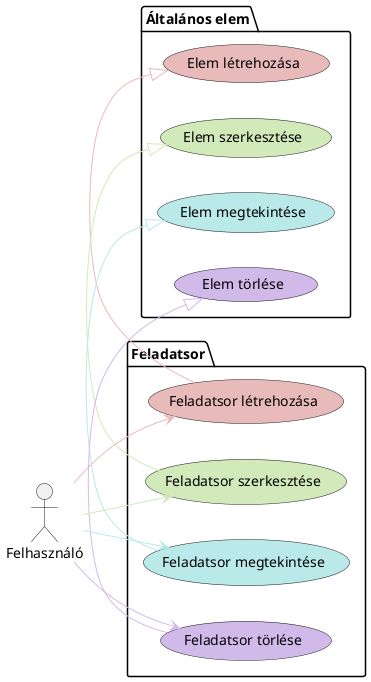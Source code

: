 @startuml Exam Diagram

left to right direction

actor Felhasználó

package "Általános elem" {
    usecase "Elem létrehozása" as CreateElement #E9BABA
    usecase "Elem szerkesztése" as EditElement #D2E9BA
    usecase "Elem megtekintése" as ViewElement #BAE9E9
    usecase "Elem törlése" as DeleteElement #D1BAE9
}

package "Feladatsor" {
    usecase "Feladatsor létrehozása" as CreateExam #E9BABA
    usecase "Feladatsor szerkesztése" as EditExam #D2E9BA
    usecase "Feladatsor megtekintése" as ViewExam #BAE9E9
    usecase "Feladatsor törlése" as DeleteExam #D1BAE9

    CreateExam -[#E9BABA]|> CreateElement
    EditExam -[#D2E9BA]|> EditElement
    ViewExam -[#BAE9E9]|> ViewElement
    DeleteExam -[#D1BAE9]|> DeleteElement
}

Felhasználó -[#E9BABA]-> CreateExam
Felhasználó -[#D2E9BA]-> EditExam
Felhasználó -[#BAE9E9]-> ViewExam
Felhasználó -[#D1BAE9]-> DeleteExam

@enduml
